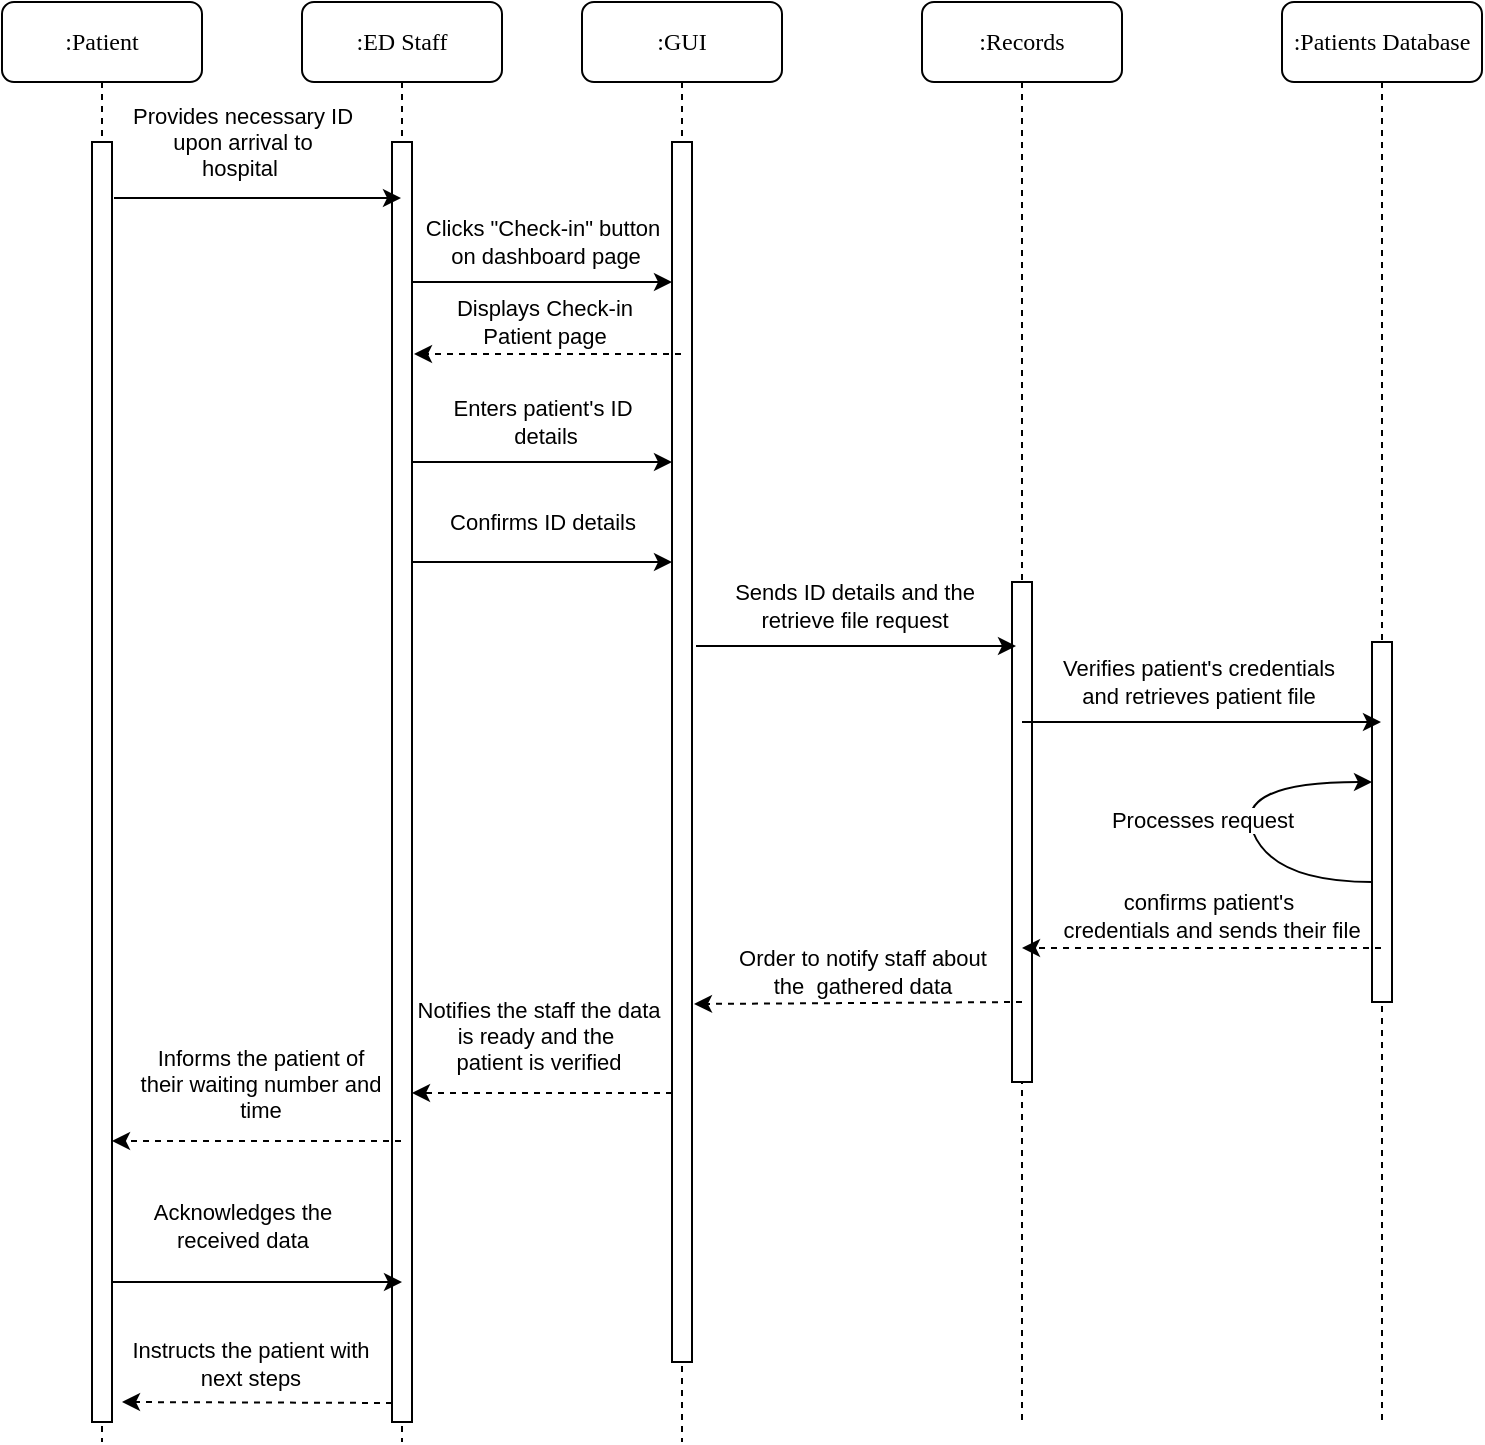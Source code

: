 <mxfile version="24.8.4">
  <diagram id="X0mIBIY5OqMx7_RCklPL" name="Page-1">
    <mxGraphModel dx="2063" dy="663" grid="1" gridSize="10" guides="1" tooltips="1" connect="1" arrows="1" fold="1" page="1" pageScale="1" pageWidth="850" pageHeight="1100" math="0" shadow="0">
      <root>
        <mxCell id="0" />
        <mxCell id="1" parent="0" />
        <mxCell id="y48-t9sXYTljMdShnsAE-1" value=":ED Staff" style="shape=umlLifeline;perimeter=lifelinePerimeter;whiteSpace=wrap;html=1;container=1;collapsible=0;recursiveResize=0;outlineConnect=0;rounded=1;shadow=0;comic=0;labelBackgroundColor=none;strokeWidth=1;fontFamily=Verdana;fontSize=12;align=center;" parent="1" vertex="1">
          <mxGeometry x="-40" y="80" width="100" height="720" as="geometry" />
        </mxCell>
        <mxCell id="y48-t9sXYTljMdShnsAE-2" value="" style="html=1;points=[];perimeter=orthogonalPerimeter;rounded=0;shadow=0;comic=0;labelBackgroundColor=none;strokeWidth=1;fontFamily=Verdana;fontSize=12;align=center;" parent="y48-t9sXYTljMdShnsAE-1" vertex="1">
          <mxGeometry x="45" y="70" width="10" height="640" as="geometry" />
        </mxCell>
        <mxCell id="y48-t9sXYTljMdShnsAE-92" value="" style="endArrow=classic;html=1;rounded=0;" parent="y48-t9sXYTljMdShnsAE-1" edge="1">
          <mxGeometry width="50" height="50" relative="1" as="geometry">
            <mxPoint x="-95" y="640" as="sourcePoint" />
            <mxPoint x="50" y="640" as="targetPoint" />
          </mxGeometry>
        </mxCell>
        <mxCell id="y48-t9sXYTljMdShnsAE-93" value="Acknowledges the&lt;br&gt;received data" style="edgeLabel;html=1;align=center;verticalAlign=middle;resizable=0;points=[];" parent="y48-t9sXYTljMdShnsAE-92" vertex="1" connectable="0">
          <mxGeometry x="0.129" relative="1" as="geometry">
            <mxPoint x="-17" y="-28" as="offset" />
          </mxGeometry>
        </mxCell>
        <mxCell id="ZQml6Y_WcX31TS8h_5qM-1" value="" style="html=1;labelBackgroundColor=#ffffff;startArrow=none;startFill=0;startSize=6;endArrow=classic;endFill=1;endSize=6;jettySize=auto;orthogonalLoop=1;strokeWidth=1;dashed=1;fontSize=14;rounded=0;" edge="1" parent="y48-t9sXYTljMdShnsAE-1">
          <mxGeometry width="60" height="60" relative="1" as="geometry">
            <mxPoint x="45" y="700.5" as="sourcePoint" />
            <mxPoint x="-90" y="700" as="targetPoint" />
          </mxGeometry>
        </mxCell>
        <mxCell id="ZQml6Y_WcX31TS8h_5qM-2" value="Instructs the patient with&lt;div&gt;next steps&lt;/div&gt;" style="edgeLabel;html=1;align=center;verticalAlign=middle;resizable=0;points=[];" vertex="1" connectable="0" parent="ZQml6Y_WcX31TS8h_5qM-1">
          <mxGeometry x="-0.199" relative="1" as="geometry">
            <mxPoint x="-17" y="-20" as="offset" />
          </mxGeometry>
        </mxCell>
        <mxCell id="y48-t9sXYTljMdShnsAE-27" value=":GUI" style="shape=umlLifeline;perimeter=lifelinePerimeter;whiteSpace=wrap;html=1;container=1;collapsible=0;recursiveResize=0;outlineConnect=0;rounded=1;shadow=0;comic=0;labelBackgroundColor=none;strokeWidth=1;fontFamily=Verdana;fontSize=12;align=center;" parent="1" vertex="1">
          <mxGeometry x="100" y="80" width="100" height="720" as="geometry" />
        </mxCell>
        <mxCell id="y48-t9sXYTljMdShnsAE-28" value="" style="html=1;points=[];perimeter=orthogonalPerimeter;rounded=0;shadow=0;comic=0;labelBackgroundColor=none;strokeWidth=1;fontFamily=Verdana;fontSize=12;align=center;" parent="y48-t9sXYTljMdShnsAE-27" vertex="1">
          <mxGeometry x="45" y="70" width="10" height="610" as="geometry" />
        </mxCell>
        <mxCell id="y48-t9sXYTljMdShnsAE-61" value="" style="endArrow=classic;html=1;rounded=0;" parent="y48-t9sXYTljMdShnsAE-27" edge="1">
          <mxGeometry width="50" height="50" relative="1" as="geometry">
            <mxPoint x="-85.5" y="230" as="sourcePoint" />
            <mxPoint x="45" y="230" as="targetPoint" />
          </mxGeometry>
        </mxCell>
        <mxCell id="y48-t9sXYTljMdShnsAE-62" value="Enters patient&#39;s ID&lt;br&gt;&amp;nbsp;details" style="edgeLabel;html=1;align=center;verticalAlign=middle;resizable=0;points=[];" parent="y48-t9sXYTljMdShnsAE-61" vertex="1" connectable="0">
          <mxGeometry x="-0.088" y="-1" relative="1" as="geometry">
            <mxPoint x="6" y="-21" as="offset" />
          </mxGeometry>
        </mxCell>
        <mxCell id="y48-t9sXYTljMdShnsAE-63" value="" style="endArrow=classic;html=1;rounded=0;" parent="y48-t9sXYTljMdShnsAE-27" edge="1">
          <mxGeometry width="50" height="50" relative="1" as="geometry">
            <mxPoint x="-85.5" y="280" as="sourcePoint" />
            <mxPoint x="45" y="280" as="targetPoint" />
          </mxGeometry>
        </mxCell>
        <mxCell id="y48-t9sXYTljMdShnsAE-64" value="Confirms ID details" style="edgeLabel;html=1;align=center;verticalAlign=middle;resizable=0;points=[];" parent="y48-t9sXYTljMdShnsAE-63" vertex="1" connectable="0">
          <mxGeometry x="-0.088" y="-1" relative="1" as="geometry">
            <mxPoint x="6" y="-21" as="offset" />
          </mxGeometry>
        </mxCell>
        <mxCell id="y48-t9sXYTljMdShnsAE-51" value=":Patient" style="shape=umlLifeline;perimeter=lifelinePerimeter;whiteSpace=wrap;html=1;container=1;collapsible=0;recursiveResize=0;outlineConnect=0;rounded=1;shadow=0;comic=0;labelBackgroundColor=none;strokeWidth=1;fontFamily=Verdana;fontSize=12;align=center;" parent="1" vertex="1">
          <mxGeometry x="-190" y="80" width="100" height="720" as="geometry" />
        </mxCell>
        <mxCell id="y48-t9sXYTljMdShnsAE-52" value="" style="html=1;points=[];perimeter=orthogonalPerimeter;rounded=0;shadow=0;comic=0;labelBackgroundColor=none;strokeWidth=1;fontFamily=Verdana;fontSize=12;align=center;" parent="y48-t9sXYTljMdShnsAE-51" vertex="1">
          <mxGeometry x="45" y="70" width="10" height="640" as="geometry" />
        </mxCell>
        <mxCell id="y48-t9sXYTljMdShnsAE-88" value="" style="html=1;labelBackgroundColor=#ffffff;startArrow=none;startFill=0;startSize=6;endArrow=classic;endFill=1;endSize=6;jettySize=auto;orthogonalLoop=1;strokeWidth=1;dashed=1;fontSize=14;rounded=0;entryX=0.8;entryY=0.43;entryDx=0;entryDy=0;entryPerimeter=0;" parent="y48-t9sXYTljMdShnsAE-51" source="y48-t9sXYTljMdShnsAE-1" edge="1">
          <mxGeometry width="60" height="60" relative="1" as="geometry">
            <mxPoint x="185" y="569.5" as="sourcePoint" />
            <mxPoint x="55" y="569.5" as="targetPoint" />
          </mxGeometry>
        </mxCell>
        <mxCell id="y48-t9sXYTljMdShnsAE-89" value="Informs the patient of&lt;br&gt;their waiting number and&lt;br&gt;time" style="edgeLabel;html=1;align=center;verticalAlign=middle;resizable=0;points=[];" parent="y48-t9sXYTljMdShnsAE-88" vertex="1" connectable="0">
          <mxGeometry x="-0.199" relative="1" as="geometry">
            <mxPoint x="-13" y="-29" as="offset" />
          </mxGeometry>
        </mxCell>
        <mxCell id="y48-t9sXYTljMdShnsAE-53" value="" style="endArrow=classic;html=1;rounded=0;" parent="1" target="y48-t9sXYTljMdShnsAE-1" edge="1">
          <mxGeometry width="50" height="50" relative="1" as="geometry">
            <mxPoint x="-134" y="178" as="sourcePoint" />
            <mxPoint x="450" y="520" as="targetPoint" />
          </mxGeometry>
        </mxCell>
        <mxCell id="y48-t9sXYTljMdShnsAE-54" value="Provides necessary ID &lt;br&gt;upon arrival to &lt;br&gt;hospital&amp;nbsp;" style="edgeLabel;html=1;align=center;verticalAlign=middle;resizable=0;points=[];" parent="y48-t9sXYTljMdShnsAE-53" vertex="1" connectable="0">
          <mxGeometry x="0.129" relative="1" as="geometry">
            <mxPoint x="-17" y="-28" as="offset" />
          </mxGeometry>
        </mxCell>
        <mxCell id="y48-t9sXYTljMdShnsAE-55" value="" style="endArrow=classic;html=1;rounded=0;" parent="1" edge="1">
          <mxGeometry width="50" height="50" relative="1" as="geometry">
            <mxPoint x="14.5" y="220" as="sourcePoint" />
            <mxPoint x="145" y="220" as="targetPoint" />
          </mxGeometry>
        </mxCell>
        <mxCell id="y48-t9sXYTljMdShnsAE-56" value="Clicks &quot;Check-in&quot; button&lt;br&gt;&amp;nbsp;on&amp;nbsp;dashboard page" style="edgeLabel;html=1;align=center;verticalAlign=middle;resizable=0;points=[];" parent="y48-t9sXYTljMdShnsAE-55" vertex="1" connectable="0">
          <mxGeometry x="-0.088" y="-1" relative="1" as="geometry">
            <mxPoint x="6" y="-21" as="offset" />
          </mxGeometry>
        </mxCell>
        <mxCell id="y48-t9sXYTljMdShnsAE-57" value="" style="html=1;labelBackgroundColor=#ffffff;startArrow=none;startFill=0;startSize=6;endArrow=classic;endFill=1;endSize=6;jettySize=auto;orthogonalLoop=1;strokeWidth=1;dashed=1;fontSize=14;rounded=0;" parent="1" edge="1">
          <mxGeometry width="60" height="60" relative="1" as="geometry">
            <mxPoint x="149.5" y="256" as="sourcePoint" />
            <mxPoint x="16" y="256" as="targetPoint" />
          </mxGeometry>
        </mxCell>
        <mxCell id="y48-t9sXYTljMdShnsAE-58" value="Displays Check-in&lt;br&gt;Patient page" style="edgeLabel;html=1;align=center;verticalAlign=middle;resizable=0;points=[];" parent="y48-t9sXYTljMdShnsAE-57" vertex="1" connectable="0">
          <mxGeometry x="-0.199" relative="1" as="geometry">
            <mxPoint x="-15" y="-16" as="offset" />
          </mxGeometry>
        </mxCell>
        <mxCell id="y48-t9sXYTljMdShnsAE-59" value=":Records" style="shape=umlLifeline;perimeter=lifelinePerimeter;whiteSpace=wrap;html=1;container=1;collapsible=0;recursiveResize=0;outlineConnect=0;rounded=1;shadow=0;comic=0;labelBackgroundColor=none;strokeWidth=1;fontFamily=Verdana;fontSize=12;align=center;" parent="1" vertex="1">
          <mxGeometry x="270" y="80" width="100" height="710" as="geometry" />
        </mxCell>
        <mxCell id="y48-t9sXYTljMdShnsAE-60" value="" style="html=1;points=[];perimeter=orthogonalPerimeter;rounded=0;shadow=0;comic=0;labelBackgroundColor=none;strokeWidth=1;fontFamily=Verdana;fontSize=12;align=center;" parent="y48-t9sXYTljMdShnsAE-59" vertex="1">
          <mxGeometry x="45" y="290" width="10" height="250" as="geometry" />
        </mxCell>
        <mxCell id="y48-t9sXYTljMdShnsAE-65" value="" style="endArrow=classic;html=1;rounded=0;" parent="1" edge="1">
          <mxGeometry width="50" height="50" relative="1" as="geometry">
            <mxPoint x="157" y="402" as="sourcePoint" />
            <mxPoint x="317" y="402" as="targetPoint" />
          </mxGeometry>
        </mxCell>
        <mxCell id="y48-t9sXYTljMdShnsAE-66" value="Sends ID details and the &lt;br&gt;retrieve file request" style="edgeLabel;html=1;align=center;verticalAlign=middle;resizable=0;points=[];" parent="y48-t9sXYTljMdShnsAE-65" vertex="1" connectable="0">
          <mxGeometry x="-0.088" y="-1" relative="1" as="geometry">
            <mxPoint x="6" y="-21" as="offset" />
          </mxGeometry>
        </mxCell>
        <mxCell id="y48-t9sXYTljMdShnsAE-67" value=":Patients Database" style="shape=umlLifeline;perimeter=lifelinePerimeter;whiteSpace=wrap;html=1;container=1;collapsible=0;recursiveResize=0;outlineConnect=0;rounded=1;shadow=0;comic=0;labelBackgroundColor=none;strokeWidth=1;fontFamily=Verdana;fontSize=12;align=center;" parent="1" vertex="1">
          <mxGeometry x="450" y="80" width="100" height="710" as="geometry" />
        </mxCell>
        <mxCell id="y48-t9sXYTljMdShnsAE-68" value="" style="html=1;points=[];perimeter=orthogonalPerimeter;rounded=0;shadow=0;comic=0;labelBackgroundColor=none;strokeWidth=1;fontFamily=Verdana;fontSize=12;align=center;" parent="y48-t9sXYTljMdShnsAE-67" vertex="1">
          <mxGeometry x="45" y="320" width="10" height="180" as="geometry" />
        </mxCell>
        <mxCell id="y48-t9sXYTljMdShnsAE-73" value="" style="curved=1;endArrow=classic;html=1;rounded=0;" parent="y48-t9sXYTljMdShnsAE-67" edge="1">
          <mxGeometry width="50" height="50" relative="1" as="geometry">
            <mxPoint x="45" y="440" as="sourcePoint" />
            <mxPoint x="45" y="390" as="targetPoint" />
            <Array as="points">
              <mxPoint x="-4.5" y="440" />
              <mxPoint x="-24.5" y="390" />
            </Array>
          </mxGeometry>
        </mxCell>
        <mxCell id="y48-t9sXYTljMdShnsAE-74" value="Processes request" style="edgeLabel;html=1;align=center;verticalAlign=middle;resizable=0;points=[];" parent="y48-t9sXYTljMdShnsAE-73" vertex="1" connectable="0">
          <mxGeometry x="-0.045" y="-2" relative="1" as="geometry">
            <mxPoint x="-25" as="offset" />
          </mxGeometry>
        </mxCell>
        <mxCell id="y48-t9sXYTljMdShnsAE-69" value="" style="endArrow=classic;html=1;rounded=0;" parent="1" target="y48-t9sXYTljMdShnsAE-67" edge="1">
          <mxGeometry width="50" height="50" relative="1" as="geometry">
            <mxPoint x="320" y="440" as="sourcePoint" />
            <mxPoint x="480" y="440" as="targetPoint" />
          </mxGeometry>
        </mxCell>
        <mxCell id="y48-t9sXYTljMdShnsAE-70" value="Verifies patient&#39;s credentials&lt;br&gt;and retrieves patient file" style="edgeLabel;html=1;align=center;verticalAlign=middle;resizable=0;points=[];" parent="y48-t9sXYTljMdShnsAE-69" vertex="1" connectable="0">
          <mxGeometry x="-0.088" y="-1" relative="1" as="geometry">
            <mxPoint x="6" y="-21" as="offset" />
          </mxGeometry>
        </mxCell>
        <mxCell id="y48-t9sXYTljMdShnsAE-71" value="" style="html=1;labelBackgroundColor=#ffffff;startArrow=none;startFill=0;startSize=6;endArrow=classic;endFill=1;endSize=6;jettySize=auto;orthogonalLoop=1;strokeWidth=1;dashed=1;fontSize=14;rounded=0;" parent="1" edge="1">
          <mxGeometry width="60" height="60" relative="1" as="geometry">
            <mxPoint x="499.5" y="553" as="sourcePoint" />
            <mxPoint x="320" y="553" as="targetPoint" />
          </mxGeometry>
        </mxCell>
        <mxCell id="y48-t9sXYTljMdShnsAE-72" value="confirms patient&#39;s&lt;br&gt;&amp;nbsp;credentials and sends their file" style="edgeLabel;html=1;align=center;verticalAlign=middle;resizable=0;points=[];" parent="y48-t9sXYTljMdShnsAE-71" vertex="1" connectable="0">
          <mxGeometry x="-0.199" relative="1" as="geometry">
            <mxPoint x="-15" y="-16" as="offset" />
          </mxGeometry>
        </mxCell>
        <mxCell id="y48-t9sXYTljMdShnsAE-75" value="" style="html=1;labelBackgroundColor=#ffffff;startArrow=none;startFill=0;startSize=6;endArrow=classic;endFill=1;endSize=6;jettySize=auto;orthogonalLoop=1;strokeWidth=1;dashed=1;fontSize=14;rounded=0;" parent="1" edge="1">
          <mxGeometry width="60" height="60" relative="1" as="geometry">
            <mxPoint x="320" y="580" as="sourcePoint" />
            <mxPoint x="156" y="581" as="targetPoint" />
          </mxGeometry>
        </mxCell>
        <mxCell id="y48-t9sXYTljMdShnsAE-76" value="Order to notify staff about&lt;br&gt;the&amp;nbsp; gathered data" style="edgeLabel;html=1;align=center;verticalAlign=middle;resizable=0;points=[];" parent="y48-t9sXYTljMdShnsAE-75" vertex="1" connectable="0">
          <mxGeometry x="-0.199" relative="1" as="geometry">
            <mxPoint x="-15" y="-16" as="offset" />
          </mxGeometry>
        </mxCell>
        <mxCell id="y48-t9sXYTljMdShnsAE-77" value="" style="html=1;labelBackgroundColor=#ffffff;startArrow=none;startFill=0;startSize=6;endArrow=classic;endFill=1;endSize=6;jettySize=auto;orthogonalLoop=1;strokeWidth=1;dashed=1;fontSize=14;rounded=0;entryX=0.8;entryY=0.43;entryDx=0;entryDy=0;entryPerimeter=0;" parent="1" edge="1">
          <mxGeometry width="60" height="60" relative="1" as="geometry">
            <mxPoint x="145" y="625.5" as="sourcePoint" />
            <mxPoint x="15" y="625.5" as="targetPoint" />
          </mxGeometry>
        </mxCell>
        <mxCell id="y48-t9sXYTljMdShnsAE-78" value="Notifies the staff the data&lt;br&gt;is ready and the&amp;nbsp;&lt;div&gt;patient is verified&lt;/div&gt;" style="edgeLabel;html=1;align=center;verticalAlign=middle;resizable=0;points=[];" parent="y48-t9sXYTljMdShnsAE-77" vertex="1" connectable="0">
          <mxGeometry x="-0.199" relative="1" as="geometry">
            <mxPoint x="-15" y="-29" as="offset" />
          </mxGeometry>
        </mxCell>
      </root>
    </mxGraphModel>
  </diagram>
</mxfile>
